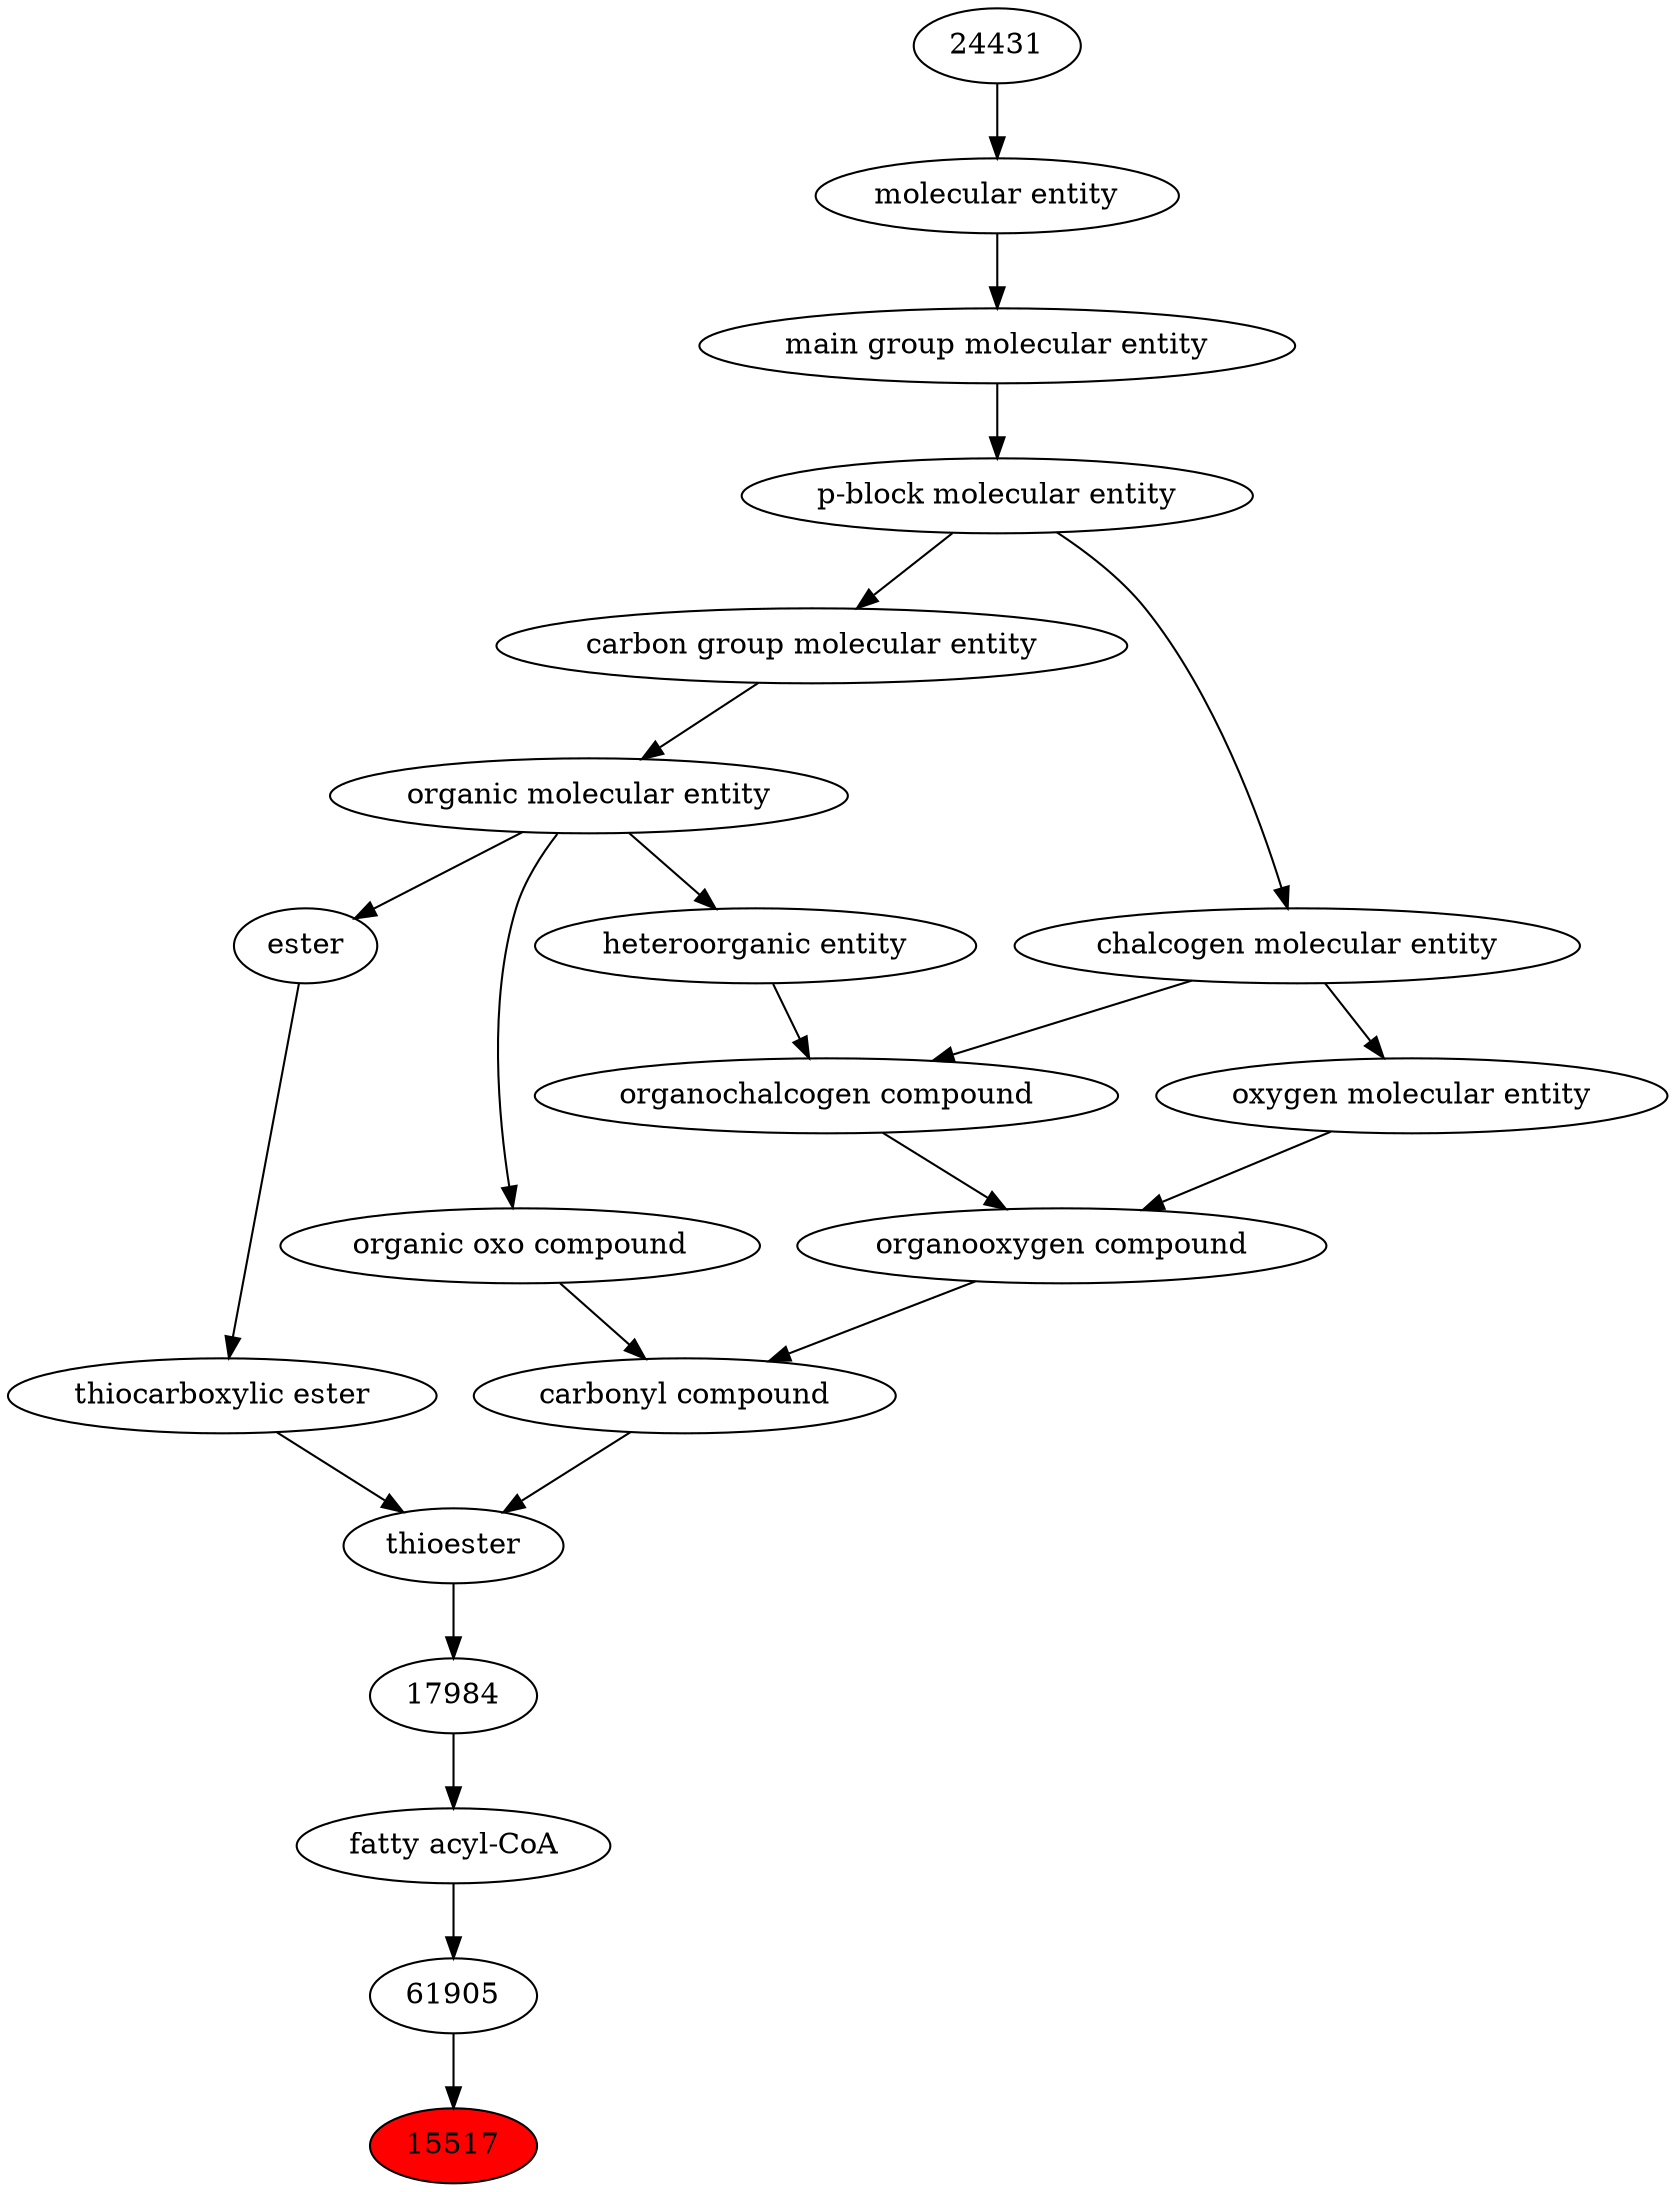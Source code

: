 digraph tree{ 
15517 [label="15517" fillcolor=red style=filled]
61905 -> 15517
61905 [label="61905"]
37554 -> 61905
37554 [label="fatty acyl-CoA"]
17984 -> 37554
17984 [label="17984"]
51277 -> 17984
51277 [label="thioester"]
36586 -> 51277
26959 -> 51277
36586 [label="carbonyl compound"]
36587 -> 36586
36963 -> 36586
26959 [label="thiocarboxylic ester"]
35701 -> 26959
36587 [label="organic oxo compound"]
50860 -> 36587
36963 [label="organooxygen compound"]
36962 -> 36963
25806 -> 36963
35701 [label="ester"]
50860 -> 35701
50860 [label="organic molecular entity"]
33582 -> 50860
36962 [label="organochalcogen compound"]
33285 -> 36962
33304 -> 36962
25806 [label="oxygen molecular entity"]
33304 -> 25806
33582 [label="carbon group molecular entity"]
33675 -> 33582
33285 [label="heteroorganic entity"]
50860 -> 33285
33304 [label="chalcogen molecular entity"]
33675 -> 33304
33675 [label="p-block molecular entity"]
33579 -> 33675
33579 [label="main group molecular entity"]
23367 -> 33579
23367 [label="molecular entity"]
24431 -> 23367
24431 [label="24431"]
}